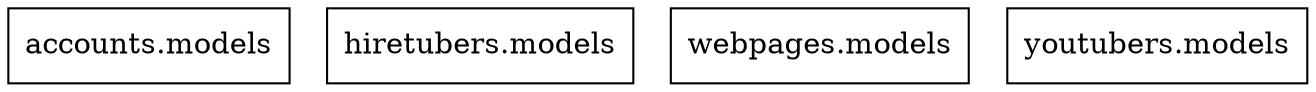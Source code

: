 digraph "packages" {
rankdir=BT
charset="utf-8"
"accounts.models" [color="black", label="accounts.models", shape="box", style="solid"];
"hiretubers.models" [color="black", label="hiretubers.models", shape="box", style="solid"];
"webpages.models" [color="black", label="webpages.models", shape="box", style="solid"];
"youtubers.models" [color="black", label="youtubers.models", shape="box", style="solid"];
}
